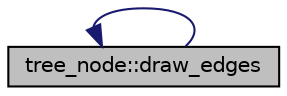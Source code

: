 digraph "tree_node::draw_edges"
{
  edge [fontname="Helvetica",fontsize="10",labelfontname="Helvetica",labelfontsize="10"];
  node [fontname="Helvetica",fontsize="10",shape=record];
  rankdir="LR";
  Node76 [label="tree_node::draw_edges",height=0.2,width=0.4,color="black", fillcolor="grey75", style="filled", fontcolor="black"];
  Node76 -> Node76 [dir="back",color="midnightblue",fontsize="10",style="solid",fontname="Helvetica"];
}
